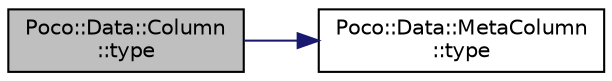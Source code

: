 digraph "Poco::Data::Column::type"
{
 // LATEX_PDF_SIZE
  edge [fontname="Helvetica",fontsize="10",labelfontname="Helvetica",labelfontsize="10"];
  node [fontname="Helvetica",fontsize="10",shape=record];
  rankdir="LR";
  Node1 [label="Poco::Data::Column\l::type",height=0.2,width=0.4,color="black", fillcolor="grey75", style="filled", fontcolor="black",tooltip="Returns column type."];
  Node1 -> Node2 [color="midnightblue",fontsize="10",style="solid"];
  Node2 [label="Poco::Data::MetaColumn\l::type",height=0.2,width=0.4,color="black", fillcolor="white", style="filled",URL="$classPoco_1_1Data_1_1MetaColumn.html#a3703bf643fd30af14f6b61eec4c0bd59",tooltip="Returns column position."];
}
